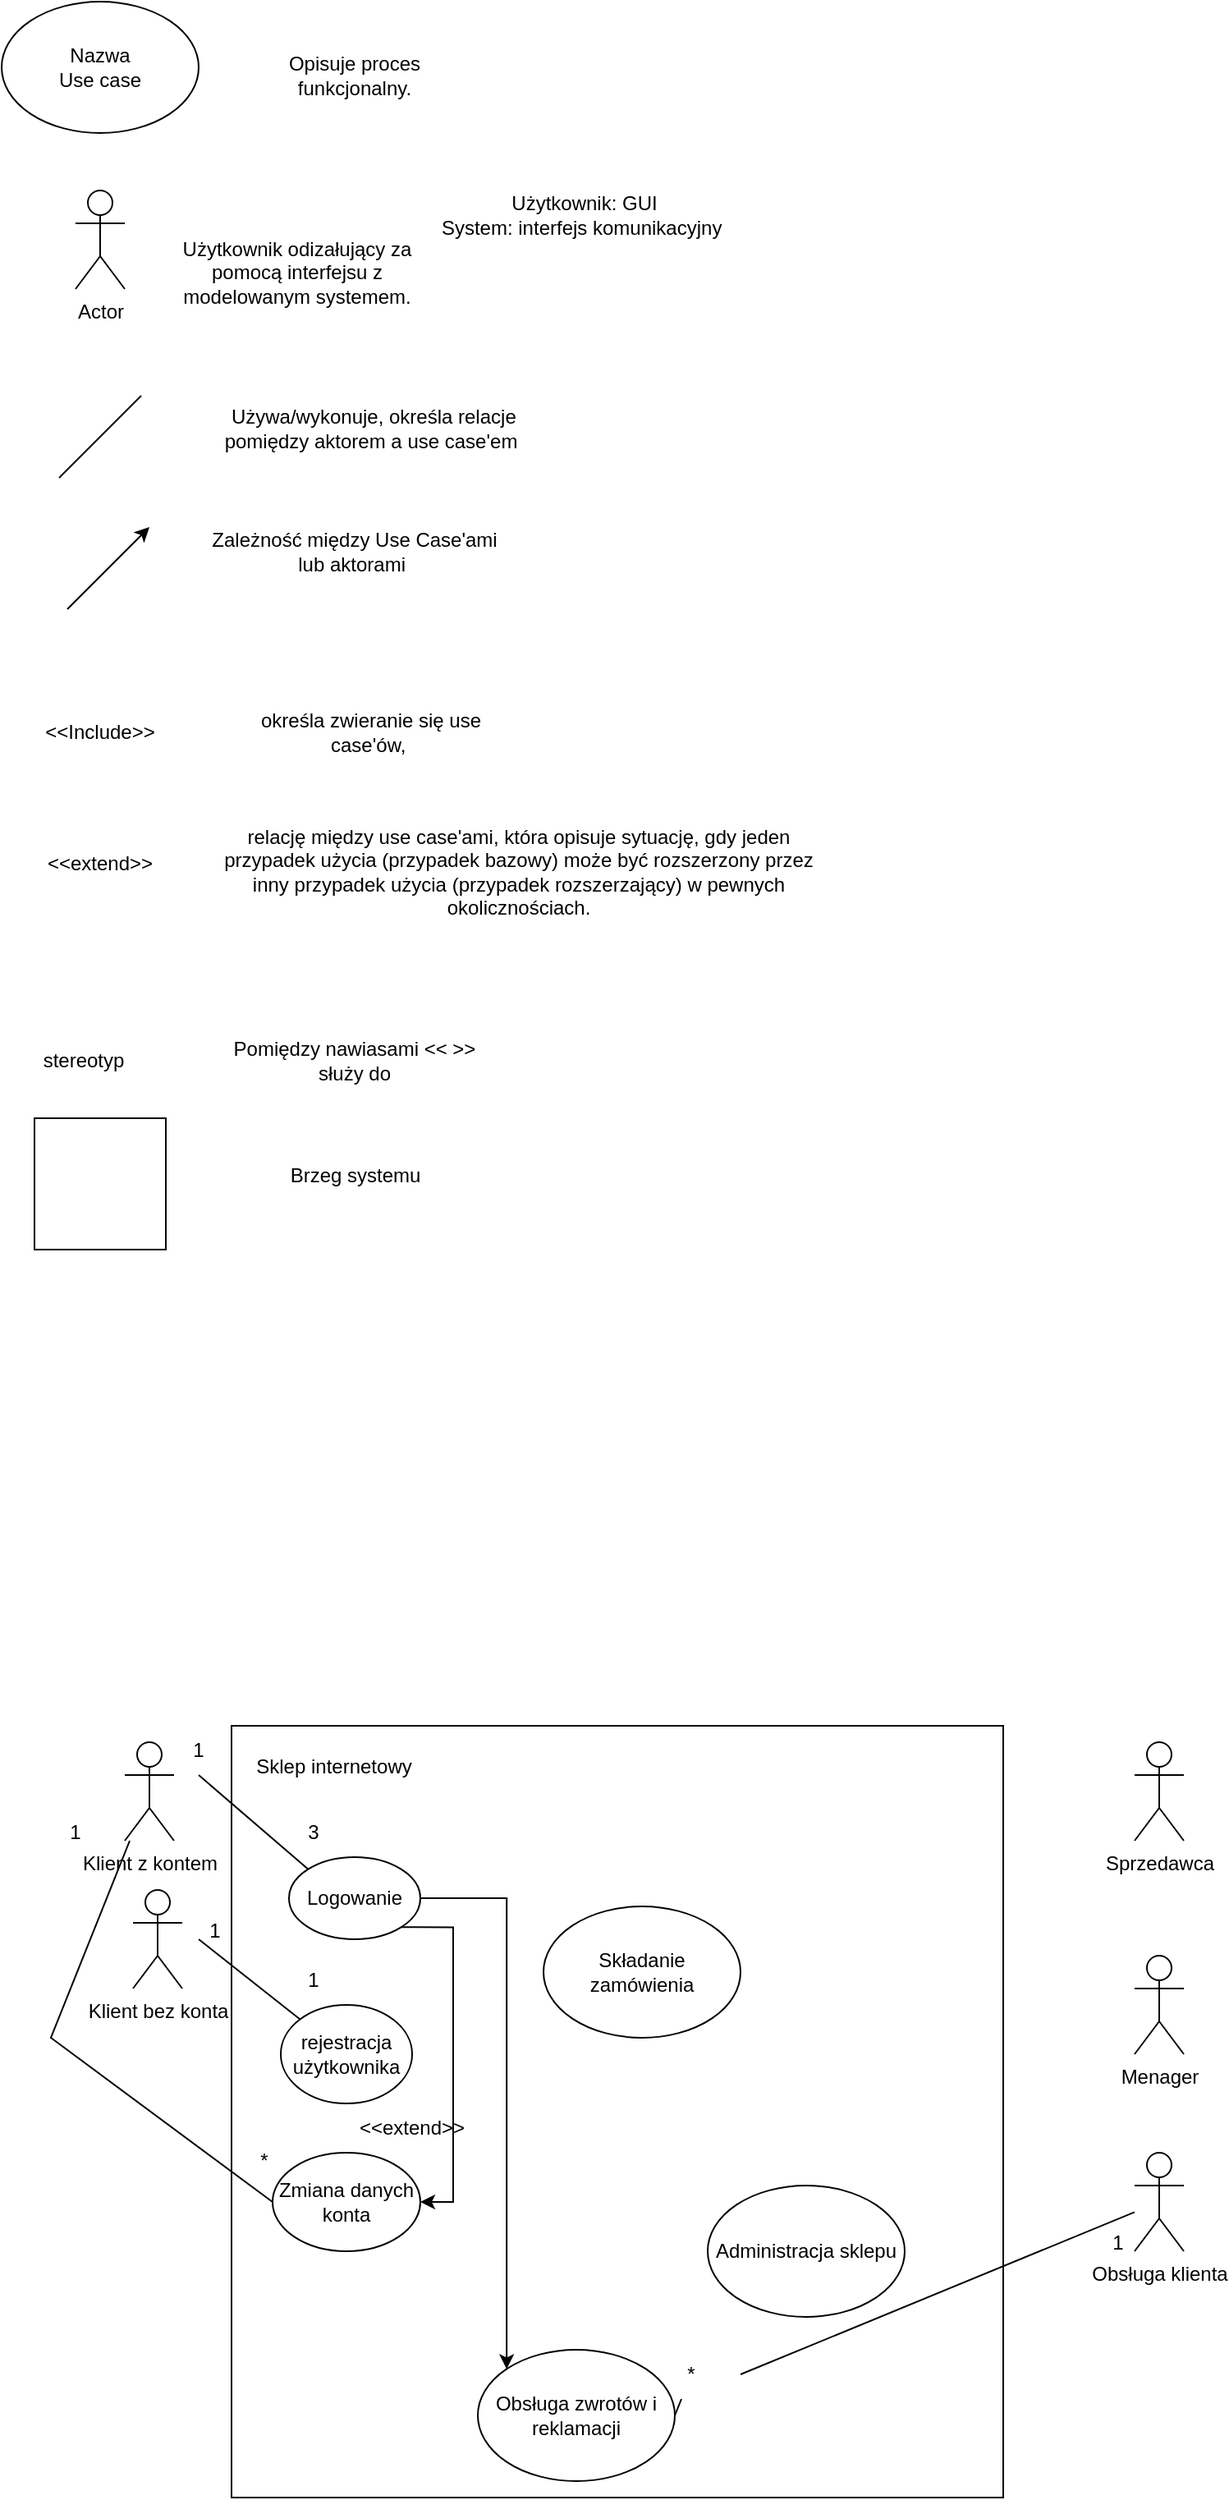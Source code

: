 <mxfile version="21.1.4" type="device">
  <diagram name="Strona-1" id="QKhQAtZPkjuYEROL2LJL">
    <mxGraphModel dx="1432" dy="1955" grid="1" gridSize="10" guides="1" tooltips="1" connect="1" arrows="1" fold="1" page="1" pageScale="1" pageWidth="827" pageHeight="1169" math="0" shadow="0">
      <root>
        <mxCell id="0" />
        <mxCell id="1" parent="0" />
        <mxCell id="1r4SknUNt_gYZ2aozh78-1" value="Nazwa&lt;br&gt;Use case" style="ellipse;whiteSpace=wrap;html=1;" vertex="1" parent="1">
          <mxGeometry x="40" y="-1000" width="120" height="80" as="geometry" />
        </mxCell>
        <mxCell id="1r4SknUNt_gYZ2aozh78-2" value="Actor" style="shape=umlActor;verticalLabelPosition=bottom;verticalAlign=top;html=1;outlineConnect=0;" vertex="1" parent="1">
          <mxGeometry x="85" y="-885" width="30" height="60" as="geometry" />
        </mxCell>
        <mxCell id="1r4SknUNt_gYZ2aozh78-3" value="Opisuje proces funkcjonalny." style="text;html=1;strokeColor=none;fillColor=none;align=center;verticalAlign=middle;whiteSpace=wrap;rounded=0;" vertex="1" parent="1">
          <mxGeometry x="190" y="-980" width="130" height="50" as="geometry" />
        </mxCell>
        <mxCell id="1r4SknUNt_gYZ2aozh78-5" value="Użytkownik odizałujący za pomocą interfejsu z modelowanym systemem." style="text;html=1;strokeColor=none;fillColor=none;align=center;verticalAlign=middle;whiteSpace=wrap;rounded=0;" vertex="1" parent="1">
          <mxGeometry x="140" y="-860" width="160" height="50" as="geometry" />
        </mxCell>
        <mxCell id="1r4SknUNt_gYZ2aozh78-7" value="Użytkownik: GUI&lt;br&gt;System: interfejs komunikacyjny&amp;nbsp;" style="text;html=1;strokeColor=none;fillColor=none;align=center;verticalAlign=middle;whiteSpace=wrap;rounded=0;" vertex="1" parent="1">
          <mxGeometry x="290" y="-885" width="210" height="30" as="geometry" />
        </mxCell>
        <mxCell id="1r4SknUNt_gYZ2aozh78-8" value="" style="endArrow=none;html=1;rounded=0;" edge="1" parent="1">
          <mxGeometry width="50" height="50" relative="1" as="geometry">
            <mxPoint x="75" y="-710" as="sourcePoint" />
            <mxPoint x="125" y="-760" as="targetPoint" />
          </mxGeometry>
        </mxCell>
        <mxCell id="1r4SknUNt_gYZ2aozh78-9" value="&amp;nbsp;Używa/wykonuje, określa relacje pomiędzy aktorem a use case&#39;em" style="text;html=1;strokeColor=none;fillColor=none;align=center;verticalAlign=middle;whiteSpace=wrap;rounded=0;" vertex="1" parent="1">
          <mxGeometry x="160" y="-760" width="210" height="40" as="geometry" />
        </mxCell>
        <mxCell id="1r4SknUNt_gYZ2aozh78-11" value="" style="endArrow=classic;html=1;rounded=0;" edge="1" parent="1">
          <mxGeometry width="50" height="50" relative="1" as="geometry">
            <mxPoint x="80" y="-630" as="sourcePoint" />
            <mxPoint x="130" y="-680" as="targetPoint" />
          </mxGeometry>
        </mxCell>
        <mxCell id="1r4SknUNt_gYZ2aozh78-12" value="Zależność między Use Case&#39;ami lub aktorami&amp;nbsp;" style="text;html=1;strokeColor=none;fillColor=none;align=center;verticalAlign=middle;whiteSpace=wrap;rounded=0;" vertex="1" parent="1">
          <mxGeometry x="160" y="-680" width="190" height="30" as="geometry" />
        </mxCell>
        <mxCell id="1r4SknUNt_gYZ2aozh78-13" value="&amp;lt;&amp;lt;Include&amp;gt;&amp;gt;" style="text;html=1;strokeColor=none;fillColor=none;align=center;verticalAlign=middle;whiteSpace=wrap;rounded=0;" vertex="1" parent="1">
          <mxGeometry x="70" y="-570" width="60" height="30" as="geometry" />
        </mxCell>
        <mxCell id="1r4SknUNt_gYZ2aozh78-14" value="określa zwieranie się use case&#39;ów,&amp;nbsp;" style="text;html=1;strokeColor=none;fillColor=none;align=center;verticalAlign=middle;whiteSpace=wrap;rounded=0;" vertex="1" parent="1">
          <mxGeometry x="190" y="-570" width="150" height="30" as="geometry" />
        </mxCell>
        <mxCell id="1r4SknUNt_gYZ2aozh78-15" value="&amp;lt;&amp;lt;extend&amp;gt;&amp;gt;" style="text;html=1;strokeColor=none;fillColor=none;align=center;verticalAlign=middle;whiteSpace=wrap;rounded=0;" vertex="1" parent="1">
          <mxGeometry x="70" y="-490" width="60" height="30" as="geometry" />
        </mxCell>
        <mxCell id="1r4SknUNt_gYZ2aozh78-16" value="relację między use case&#39;ami, która opisuje sytuację, gdy jeden przypadek użycia (przypadek bazowy) może być rozszerzony przez inny przypadek użycia (przypadek rozszerzający) w pewnych okolicznościach." style="text;html=1;strokeColor=none;fillColor=none;align=center;verticalAlign=middle;whiteSpace=wrap;rounded=0;" vertex="1" parent="1">
          <mxGeometry x="170" y="-500" width="370" height="60" as="geometry" />
        </mxCell>
        <mxCell id="1r4SknUNt_gYZ2aozh78-17" value="" style="whiteSpace=wrap;html=1;aspect=fixed;" vertex="1" parent="1">
          <mxGeometry x="60" y="-320" width="80" height="80" as="geometry" />
        </mxCell>
        <mxCell id="1r4SknUNt_gYZ2aozh78-18" value="Pomiędzy nawiasami &amp;lt;&amp;lt; &amp;gt;&amp;gt; służy do" style="text;html=1;strokeColor=none;fillColor=none;align=center;verticalAlign=middle;whiteSpace=wrap;rounded=0;" vertex="1" parent="1">
          <mxGeometry x="180" y="-370" width="150" height="30" as="geometry" />
        </mxCell>
        <mxCell id="1r4SknUNt_gYZ2aozh78-20" value="Brzeg systemu" style="text;html=1;align=center;verticalAlign=middle;resizable=0;points=[];autosize=1;strokeColor=none;fillColor=none;" vertex="1" parent="1">
          <mxGeometry x="205" y="-300" width="100" height="30" as="geometry" />
        </mxCell>
        <mxCell id="1r4SknUNt_gYZ2aozh78-21" value="stereotyp" style="text;html=1;strokeColor=none;fillColor=none;align=center;verticalAlign=middle;whiteSpace=wrap;rounded=0;" vertex="1" parent="1">
          <mxGeometry x="60" y="-370" width="60" height="30" as="geometry" />
        </mxCell>
        <mxCell id="1r4SknUNt_gYZ2aozh78-22" value="" style="whiteSpace=wrap;html=1;aspect=fixed;" vertex="1" parent="1">
          <mxGeometry x="180" y="50" width="470" height="470" as="geometry" />
        </mxCell>
        <mxCell id="1r4SknUNt_gYZ2aozh78-23" value="Sklep internetowy" style="text;html=1;strokeColor=none;fillColor=none;align=center;verticalAlign=middle;whiteSpace=wrap;rounded=0;" vertex="1" parent="1">
          <mxGeometry x="185" y="60" width="115" height="30" as="geometry" />
        </mxCell>
        <mxCell id="1r4SknUNt_gYZ2aozh78-24" value="Klient z kontem" style="shape=umlActor;verticalLabelPosition=bottom;verticalAlign=top;html=1;outlineConnect=0;" vertex="1" parent="1">
          <mxGeometry x="115" y="60" width="30" height="60" as="geometry" />
        </mxCell>
        <mxCell id="1r4SknUNt_gYZ2aozh78-30" value="Klient bez konta" style="shape=umlActor;verticalLabelPosition=bottom;verticalAlign=top;html=1;outlineConnect=0;" vertex="1" parent="1">
          <mxGeometry x="120" y="150" width="30" height="60" as="geometry" />
        </mxCell>
        <mxCell id="1r4SknUNt_gYZ2aozh78-32" value="Sprzedawca" style="shape=umlActor;verticalLabelPosition=bottom;verticalAlign=top;html=1;outlineConnect=0;" vertex="1" parent="1">
          <mxGeometry x="730" y="60" width="30" height="60" as="geometry" />
        </mxCell>
        <mxCell id="1r4SknUNt_gYZ2aozh78-35" value="Menager" style="shape=umlActor;verticalLabelPosition=bottom;verticalAlign=top;html=1;outlineConnect=0;" vertex="1" parent="1">
          <mxGeometry x="730" y="190" width="30" height="60" as="geometry" />
        </mxCell>
        <mxCell id="1r4SknUNt_gYZ2aozh78-59" style="edgeStyle=orthogonalEdgeStyle;rounded=0;orthogonalLoop=1;jettySize=auto;html=1;exitX=1;exitY=1;exitDx=0;exitDy=0;entryX=1;entryY=0.5;entryDx=0;entryDy=0;" edge="1" parent="1" source="1r4SknUNt_gYZ2aozh78-37" target="1r4SknUNt_gYZ2aozh78-42">
          <mxGeometry relative="1" as="geometry">
            <Array as="points">
              <mxPoint x="315" y="173" />
              <mxPoint x="315" y="340" />
            </Array>
          </mxGeometry>
        </mxCell>
        <mxCell id="1r4SknUNt_gYZ2aozh78-60" style="edgeStyle=orthogonalEdgeStyle;rounded=0;orthogonalLoop=1;jettySize=auto;html=1;exitX=1;exitY=0.5;exitDx=0;exitDy=0;entryX=0;entryY=0;entryDx=0;entryDy=0;" edge="1" parent="1" source="1r4SknUNt_gYZ2aozh78-37" target="1r4SknUNt_gYZ2aozh78-44">
          <mxGeometry relative="1" as="geometry" />
        </mxCell>
        <mxCell id="1r4SknUNt_gYZ2aozh78-37" value="Logowanie" style="ellipse;whiteSpace=wrap;html=1;" vertex="1" parent="1">
          <mxGeometry x="215" y="130" width="80" height="50" as="geometry" />
        </mxCell>
        <mxCell id="1r4SknUNt_gYZ2aozh78-41" value="rejestracja użytkownika" style="ellipse;whiteSpace=wrap;html=1;" vertex="1" parent="1">
          <mxGeometry x="210" y="220" width="80" height="60" as="geometry" />
        </mxCell>
        <mxCell id="1r4SknUNt_gYZ2aozh78-42" value="Zmiana danych konta" style="ellipse;whiteSpace=wrap;html=1;" vertex="1" parent="1">
          <mxGeometry x="205" y="310" width="90" height="60" as="geometry" />
        </mxCell>
        <mxCell id="1r4SknUNt_gYZ2aozh78-43" value="Składanie zamówienia" style="ellipse;whiteSpace=wrap;html=1;" vertex="1" parent="1">
          <mxGeometry x="370" y="160" width="120" height="80" as="geometry" />
        </mxCell>
        <mxCell id="1r4SknUNt_gYZ2aozh78-44" value="Obsługa zwrotów i reklamacji" style="ellipse;whiteSpace=wrap;html=1;" vertex="1" parent="1">
          <mxGeometry x="330" y="430" width="120" height="80" as="geometry" />
        </mxCell>
        <mxCell id="1r4SknUNt_gYZ2aozh78-45" value="Obsługa klienta" style="shape=umlActor;verticalLabelPosition=bottom;verticalAlign=top;html=1;outlineConnect=0;" vertex="1" parent="1">
          <mxGeometry x="730" y="310" width="30" height="60" as="geometry" />
        </mxCell>
        <mxCell id="1r4SknUNt_gYZ2aozh78-46" value="Administracja sklepu" style="ellipse;whiteSpace=wrap;html=1;" vertex="1" parent="1">
          <mxGeometry x="470" y="330" width="120" height="80" as="geometry" />
        </mxCell>
        <mxCell id="1r4SknUNt_gYZ2aozh78-48" value="" style="endArrow=none;html=1;rounded=0;entryX=0;entryY=0;entryDx=0;entryDy=0;" edge="1" parent="1" target="1r4SknUNt_gYZ2aozh78-37">
          <mxGeometry width="50" height="50" relative="1" as="geometry">
            <mxPoint x="160" y="80" as="sourcePoint" />
            <mxPoint x="70" y="170" as="targetPoint" />
          </mxGeometry>
        </mxCell>
        <mxCell id="1r4SknUNt_gYZ2aozh78-50" value="" style="endArrow=none;html=1;rounded=0;entryX=0;entryY=0;entryDx=0;entryDy=0;" edge="1" parent="1" target="1r4SknUNt_gYZ2aozh78-41">
          <mxGeometry width="50" height="50" relative="1" as="geometry">
            <mxPoint x="160" y="180" as="sourcePoint" />
            <mxPoint x="430" y="180" as="targetPoint" />
          </mxGeometry>
        </mxCell>
        <mxCell id="1r4SknUNt_gYZ2aozh78-51" value="" style="endArrow=none;html=1;rounded=0;entryX=0;entryY=0.5;entryDx=0;entryDy=0;" edge="1" parent="1" source="1r4SknUNt_gYZ2aozh78-24" target="1r4SknUNt_gYZ2aozh78-42">
          <mxGeometry width="50" height="50" relative="1" as="geometry">
            <mxPoint x="380" y="230" as="sourcePoint" />
            <mxPoint x="430" y="180" as="targetPoint" />
            <Array as="points">
              <mxPoint x="70" y="240" />
            </Array>
          </mxGeometry>
        </mxCell>
        <mxCell id="1r4SknUNt_gYZ2aozh78-52" value="1" style="text;html=1;strokeColor=none;fillColor=none;align=center;verticalAlign=middle;whiteSpace=wrap;rounded=0;" vertex="1" parent="1">
          <mxGeometry x="130" y="50" width="60" height="30" as="geometry" />
        </mxCell>
        <mxCell id="1r4SknUNt_gYZ2aozh78-53" value="1" style="text;html=1;strokeColor=none;fillColor=none;align=center;verticalAlign=middle;whiteSpace=wrap;rounded=0;" vertex="1" parent="1">
          <mxGeometry x="140" y="160" width="60" height="30" as="geometry" />
        </mxCell>
        <mxCell id="1r4SknUNt_gYZ2aozh78-54" value="1" style="text;html=1;strokeColor=none;fillColor=none;align=center;verticalAlign=middle;whiteSpace=wrap;rounded=0;" vertex="1" parent="1">
          <mxGeometry x="55" y="100" width="60" height="30" as="geometry" />
        </mxCell>
        <mxCell id="1r4SknUNt_gYZ2aozh78-55" value="3" style="text;html=1;strokeColor=none;fillColor=none;align=center;verticalAlign=middle;whiteSpace=wrap;rounded=0;" vertex="1" parent="1">
          <mxGeometry x="200" y="100" width="60" height="30" as="geometry" />
        </mxCell>
        <mxCell id="1r4SknUNt_gYZ2aozh78-56" value="1" style="text;html=1;strokeColor=none;fillColor=none;align=center;verticalAlign=middle;whiteSpace=wrap;rounded=0;" vertex="1" parent="1">
          <mxGeometry x="200" y="190" width="60" height="30" as="geometry" />
        </mxCell>
        <mxCell id="1r4SknUNt_gYZ2aozh78-57" value="*" style="text;html=1;strokeColor=none;fillColor=none;align=center;verticalAlign=middle;whiteSpace=wrap;rounded=0;" vertex="1" parent="1">
          <mxGeometry x="170" y="300" width="60" height="30" as="geometry" />
        </mxCell>
        <mxCell id="1r4SknUNt_gYZ2aozh78-61" value="" style="endArrow=none;html=1;rounded=0;exitX=1;exitY=0.5;exitDx=0;exitDy=0;" edge="1" parent="1" source="1r4SknUNt_gYZ2aozh78-62" target="1r4SknUNt_gYZ2aozh78-45">
          <mxGeometry width="50" height="50" relative="1" as="geometry">
            <mxPoint x="380" y="330" as="sourcePoint" />
            <mxPoint x="430" y="280" as="targetPoint" />
          </mxGeometry>
        </mxCell>
        <mxCell id="1r4SknUNt_gYZ2aozh78-63" value="" style="endArrow=none;html=1;rounded=0;exitX=1;exitY=0.5;exitDx=0;exitDy=0;" edge="1" parent="1" source="1r4SknUNt_gYZ2aozh78-44" target="1r4SknUNt_gYZ2aozh78-62">
          <mxGeometry width="50" height="50" relative="1" as="geometry">
            <mxPoint x="450" y="470" as="sourcePoint" />
            <mxPoint x="730" y="347" as="targetPoint" />
          </mxGeometry>
        </mxCell>
        <mxCell id="1r4SknUNt_gYZ2aozh78-62" value="*" style="text;html=1;strokeColor=none;fillColor=none;align=center;verticalAlign=middle;whiteSpace=wrap;rounded=0;" vertex="1" parent="1">
          <mxGeometry x="430" y="430" width="60" height="30" as="geometry" />
        </mxCell>
        <mxCell id="1r4SknUNt_gYZ2aozh78-64" value="1" style="text;html=1;strokeColor=none;fillColor=none;align=center;verticalAlign=middle;whiteSpace=wrap;rounded=0;" vertex="1" parent="1">
          <mxGeometry x="690" y="350" width="60" height="30" as="geometry" />
        </mxCell>
        <mxCell id="1r4SknUNt_gYZ2aozh78-65" value="&amp;lt;&amp;lt;extend&amp;gt;&amp;gt;" style="text;html=1;strokeColor=none;fillColor=none;align=center;verticalAlign=middle;whiteSpace=wrap;rounded=0;" vertex="1" parent="1">
          <mxGeometry x="260" y="280" width="60" height="30" as="geometry" />
        </mxCell>
      </root>
    </mxGraphModel>
  </diagram>
</mxfile>
